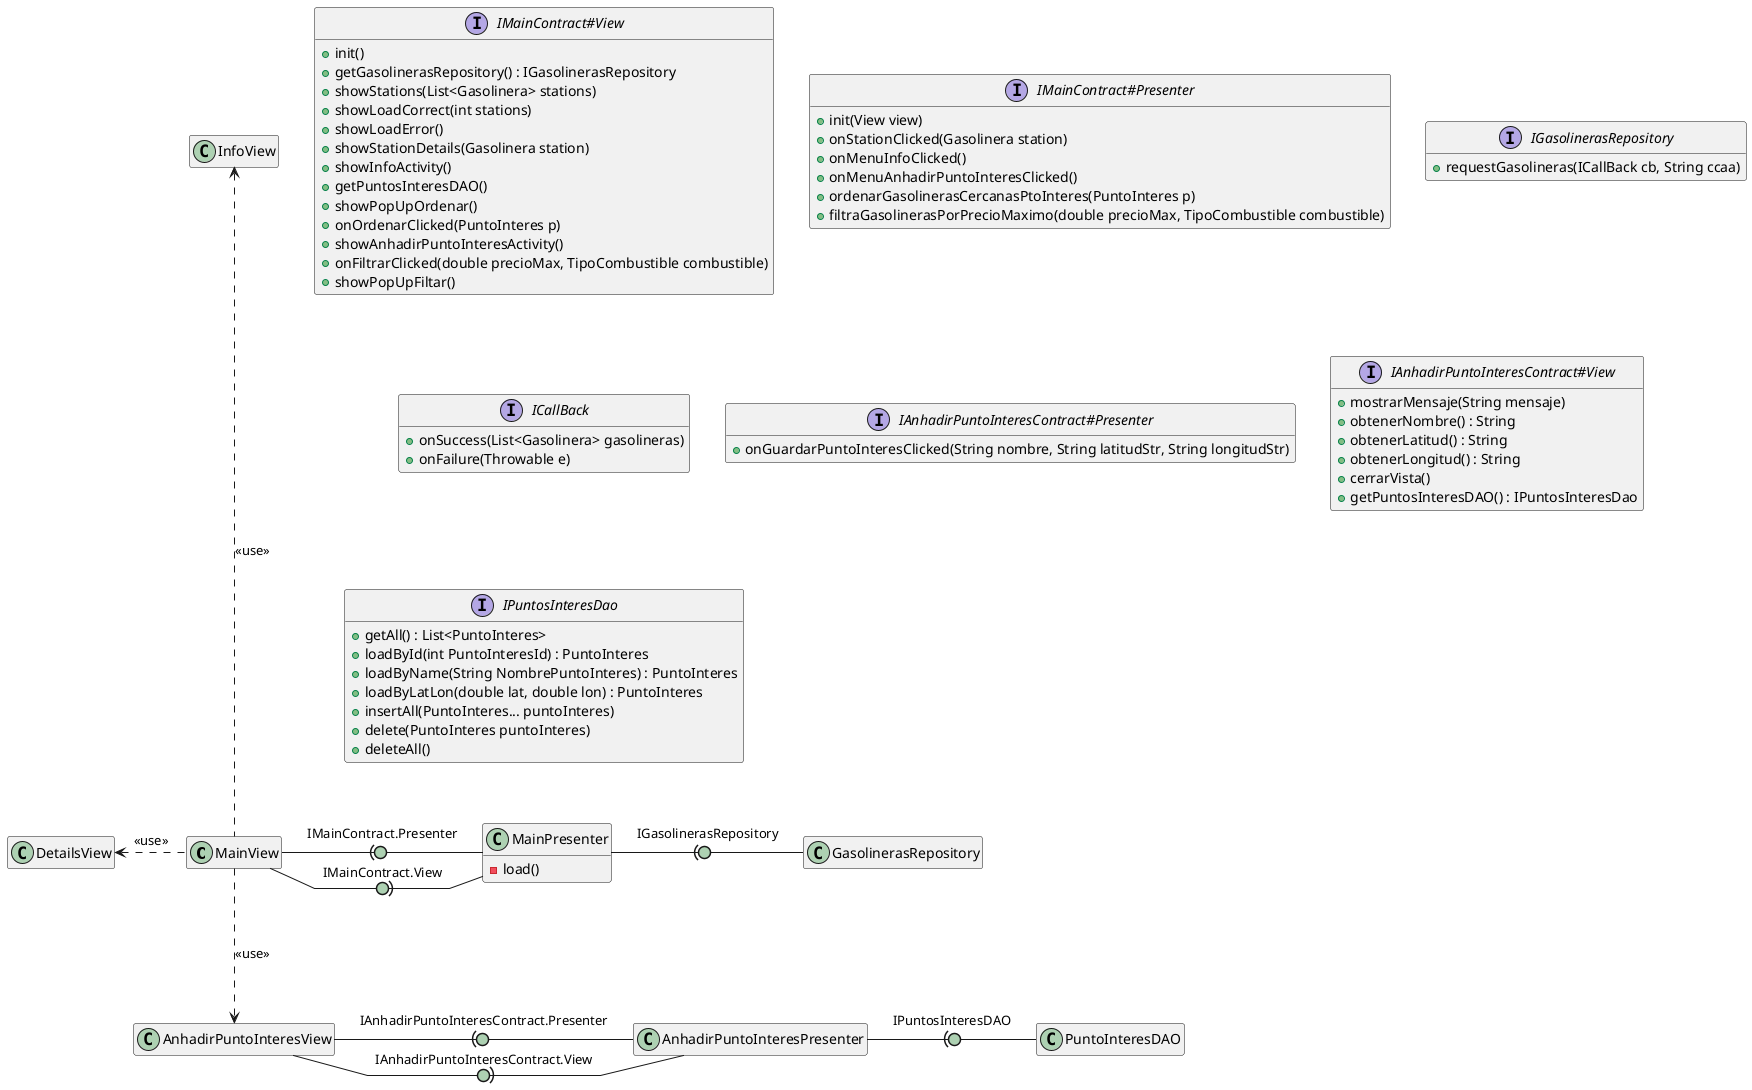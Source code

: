 @startuml clases

hide empty members
skinparam linetype polyline
skinparam arrowLollipopColor #ADD1B2

MainView -right(0- MainPresenter : IMainContract.Presenter
MainView -right0)- MainPresenter : IMainContract.View
MainView -up..-> InfoView : <<use>>
MainView -left..> DetailsView : <<use>>
MainView -down..> AnhadirPuntoInteresView : <<use>>
MainPresenter -right(0- GasolinerasRepository : IGasolinerasRepository

AnhadirPuntoInteresView -right(0- AnhadirPuntoInteresPresenter : IAnhadirPuntoInteresContract.Presenter
AnhadirPuntoInteresView -right0)- AnhadirPuntoInteresPresenter : IAnhadirPuntoInteresContract.View
AnhadirPuntoInteresPresenter -right(0- PuntoInteresDAO : IPuntosInteresDAO

class MainPresenter {
    -load()
}

interface IMainContract#View {
    + init()
    + getGasolinerasRepository() : IGasolinerasRepository
    + showStations(List<Gasolinera> stations)
    + showLoadCorrect(int stations)
    + showLoadError()
    + showStationDetails(Gasolinera station)
    + showInfoActivity()
    + getPuntosInteresDAO()
    + showPopUpOrdenar()
    + onOrdenarClicked(PuntoInteres p)
    + showAnhadirPuntoInteresActivity()
    + onFiltrarClicked(double precioMax, TipoCombustible combustible)
    + showPopUpFiltar()
}

interface IMainContract#Presenter {
    + init(View view)
    + onStationClicked(Gasolinera station)
    + onMenuInfoClicked()
    + onMenuAnhadirPuntoInteresClicked()
    + ordenarGasolinerasCercanasPtoInteres(PuntoInteres p)
    + filtraGasolinerasPorPrecioMaximo(double precioMax, TipoCombustible combustible)
}

interface IGasolinerasRepository {
    + requestGasolineras(ICallBack cb, String ccaa)
}

interface ICallBack {
    + onSuccess(List<Gasolinera> gasolineras)
    + onFailure(Throwable e)
}

interface IAnhadirPuntoInteresContract#Presenter {
    + onGuardarPuntoInteresClicked(String nombre, String latitudStr, String longitudStr)
}

interface IAnhadirPuntoInteresContract#View {
    + mostrarMensaje(String mensaje)
    + obtenerNombre() : String
    + obtenerLatitud() : String
    + obtenerLongitud() : String
    + cerrarVista()
    + getPuntosInteresDAO() : IPuntosInteresDao
}

interface IPuntosInteresDao {
    + getAll() : List<PuntoInteres>
    + loadById(int PuntoInteresId) : PuntoInteres
    + loadByName(String NombrePuntoInteres) : PuntoInteres
    + loadByLatLon(double lat, double lon) : PuntoInteres
    + insertAll(PuntoInteres... puntoInteres)
    + delete(PuntoInteres puntoInteres)
    + deleteAll()
}

@enduml
